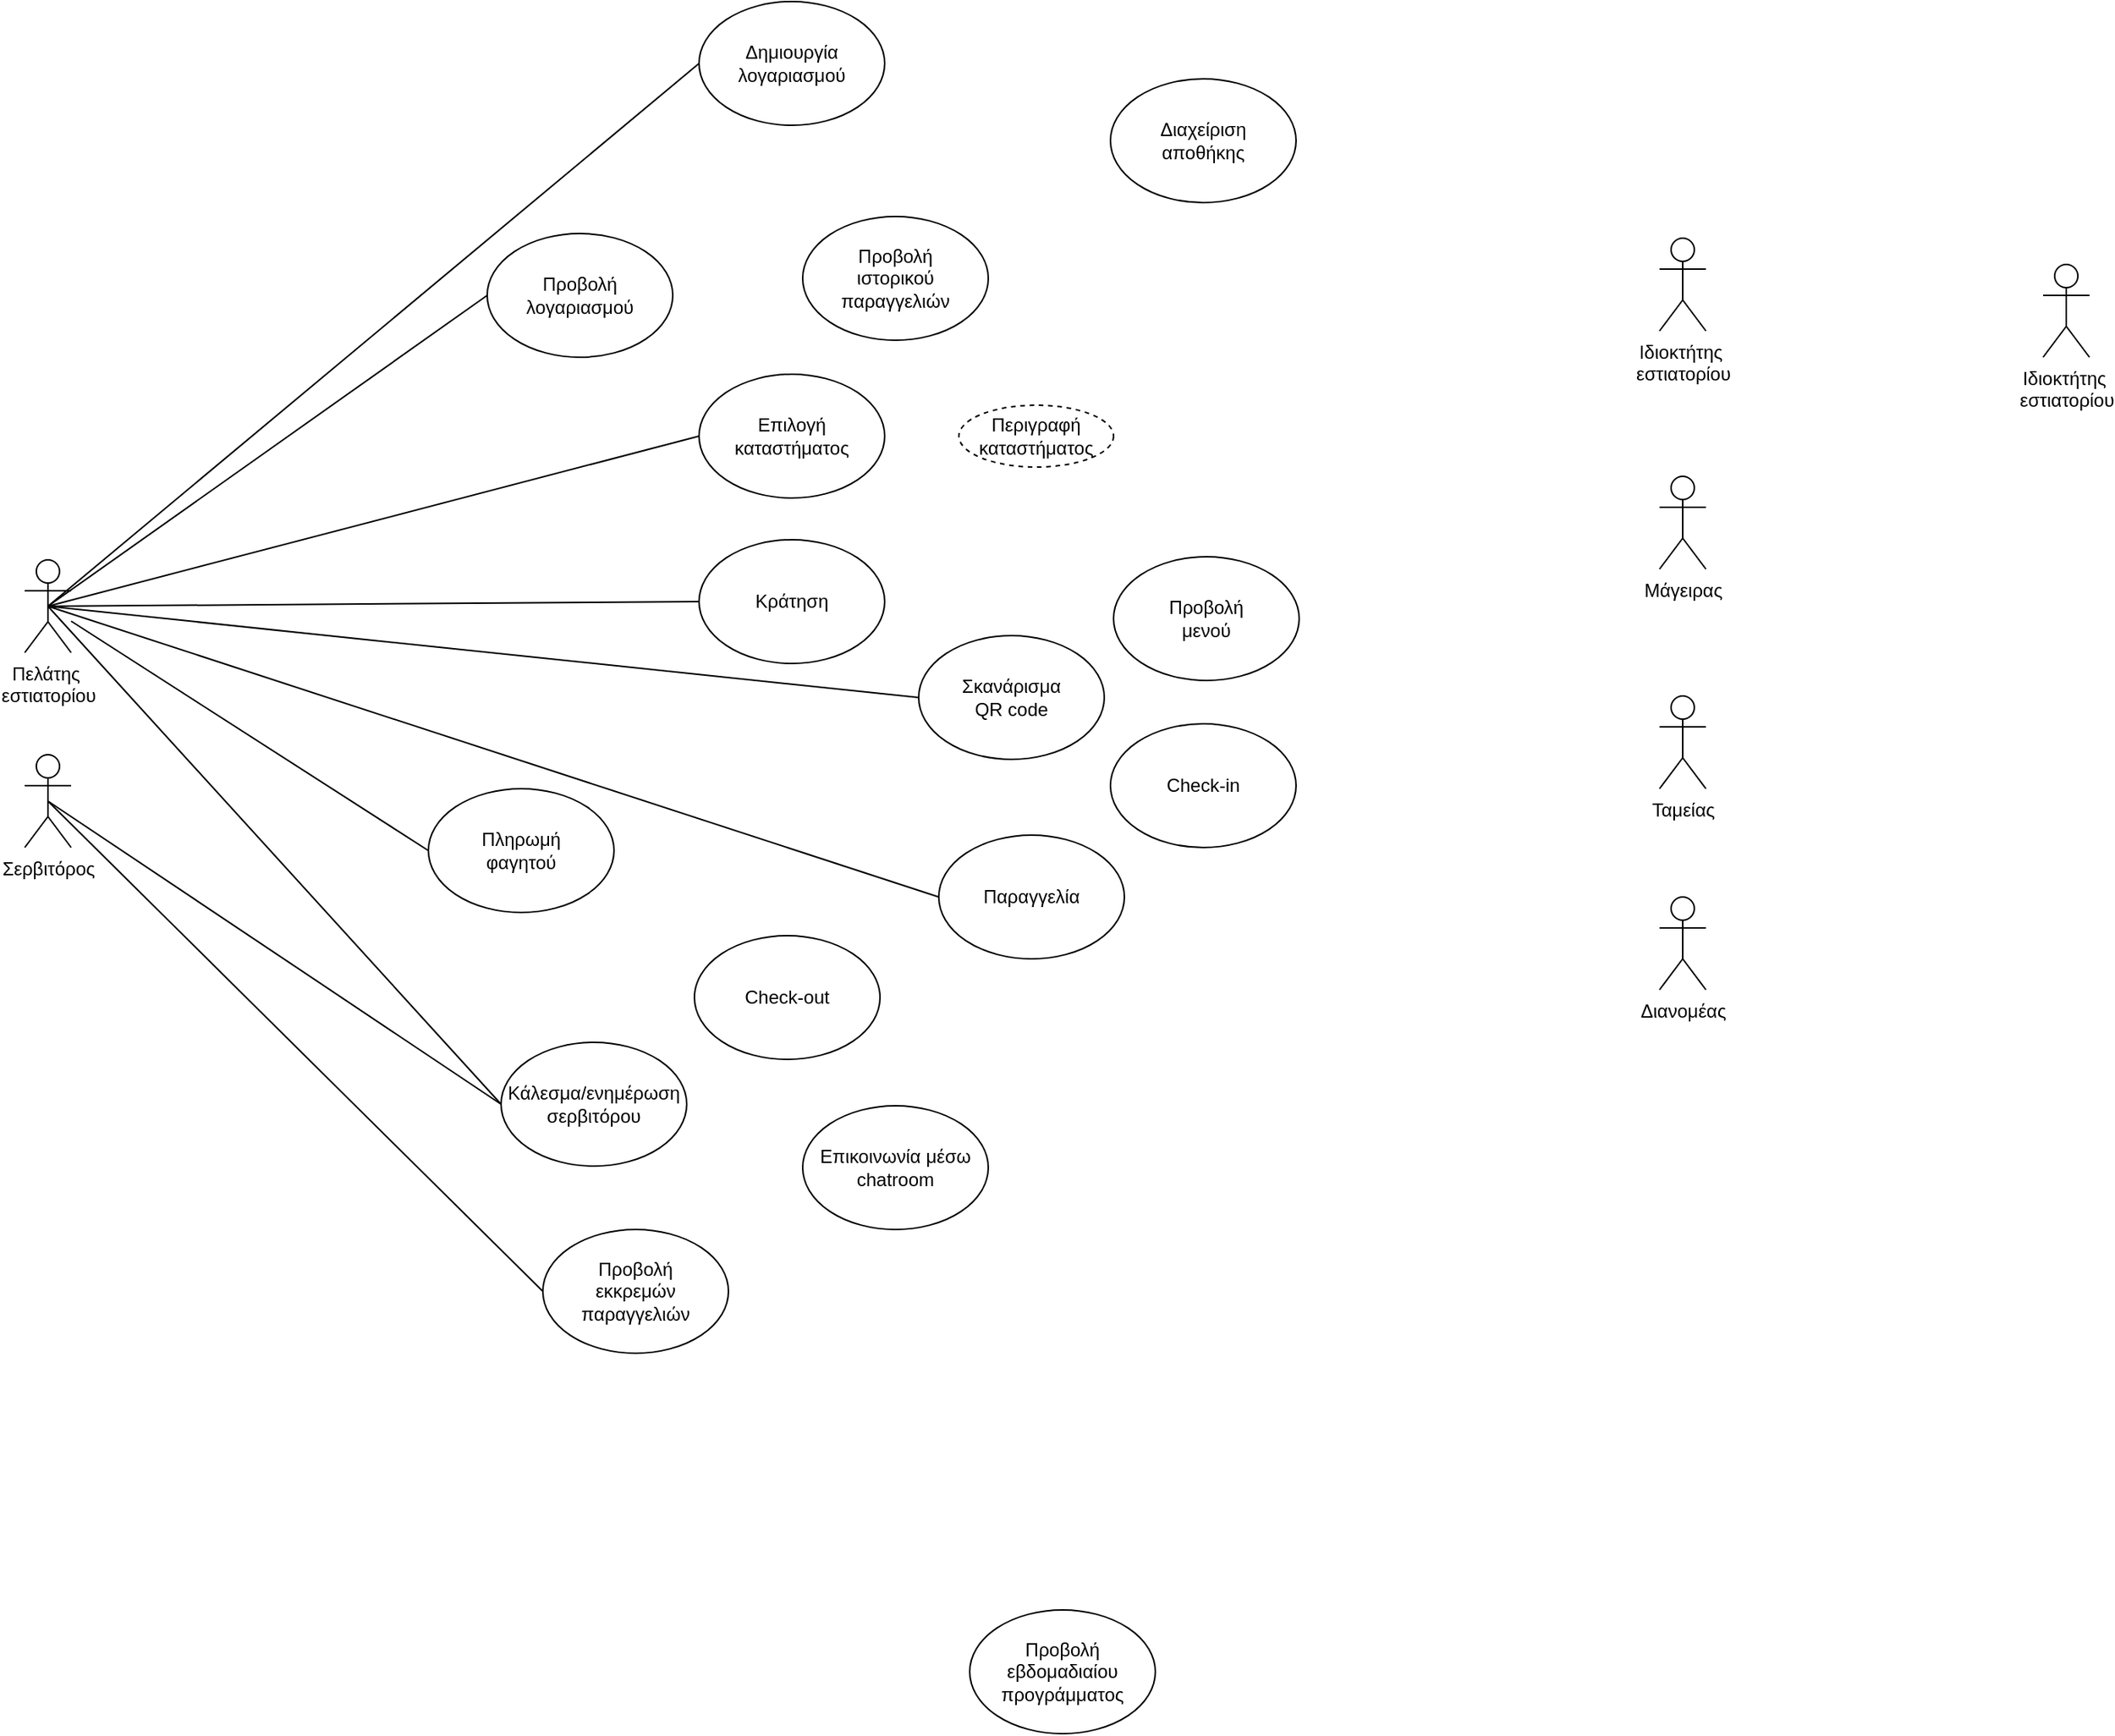 <mxfile version="24.0.8" type="device">
  <diagram name="Page-1" id="MGHjbF667yMq8NIgmSbx">
    <mxGraphModel dx="2963" dy="2396" grid="0" gridSize="10" guides="1" tooltips="1" connect="1" arrows="1" fold="1" page="1" pageScale="1" pageWidth="850" pageHeight="1100" math="0" shadow="0">
      <root>
        <mxCell id="0" />
        <mxCell id="1" parent="0" />
        <mxCell id="DqBkRv8KrqaulyezYVrb-1" value="&lt;div&gt;Ιδιοκτήτης&amp;nbsp;&lt;/div&gt;&lt;div&gt;εστιατορίου&lt;/div&gt;" style="shape=umlActor;verticalLabelPosition=bottom;verticalAlign=top;html=1;outlineConnect=0;" vertex="1" parent="1">
          <mxGeometry x="1343" y="-206" width="30" height="60" as="geometry" />
        </mxCell>
        <mxCell id="DqBkRv8KrqaulyezYVrb-9" value="&lt;div&gt;Πελάτης&amp;nbsp;&lt;/div&gt;&lt;div&gt;εστιατορίου&lt;/div&gt;" style="shape=umlActor;verticalLabelPosition=bottom;verticalAlign=top;html=1;outlineConnect=0;" vertex="1" parent="1">
          <mxGeometry x="286" y="2" width="30" height="60" as="geometry" />
        </mxCell>
        <mxCell id="DqBkRv8KrqaulyezYVrb-10" value="Σερβιτόρος" style="shape=umlActor;verticalLabelPosition=bottom;verticalAlign=top;html=1;outlineConnect=0;" vertex="1" parent="1">
          <mxGeometry x="286" y="128" width="30" height="60" as="geometry" />
        </mxCell>
        <mxCell id="DqBkRv8KrqaulyezYVrb-11" value="Μάγειρας" style="shape=umlActor;verticalLabelPosition=bottom;verticalAlign=top;html=1;outlineConnect=0;" vertex="1" parent="1">
          <mxGeometry x="1343" y="-52" width="30" height="60" as="geometry" />
        </mxCell>
        <mxCell id="DqBkRv8KrqaulyezYVrb-12" value="Ταμείας" style="shape=umlActor;verticalLabelPosition=bottom;verticalAlign=top;html=1;outlineConnect=0;" vertex="1" parent="1">
          <mxGeometry x="1343" y="90" width="30" height="60" as="geometry" />
        </mxCell>
        <mxCell id="DqBkRv8KrqaulyezYVrb-16" value="Διανομέας" style="shape=umlActor;verticalLabelPosition=bottom;verticalAlign=top;html=1;outlineConnect=0;" vertex="1" parent="1">
          <mxGeometry x="1343" y="220" width="30" height="60" as="geometry" />
        </mxCell>
        <mxCell id="DqBkRv8KrqaulyezYVrb-17" value="Παραγγελία" style="ellipse;whiteSpace=wrap;html=1;" vertex="1" parent="1">
          <mxGeometry x="877" y="180" width="120" height="80" as="geometry" />
        </mxCell>
        <mxCell id="DqBkRv8KrqaulyezYVrb-18" value="&lt;div&gt;Πληρωμή&lt;/div&gt;&lt;div&gt;φαγητού&lt;br&gt;&lt;/div&gt;" style="ellipse;whiteSpace=wrap;html=1;" vertex="1" parent="1">
          <mxGeometry x="547" y="150" width="120" height="80" as="geometry" />
        </mxCell>
        <mxCell id="DqBkRv8KrqaulyezYVrb-20" value="&lt;div&gt;Δημιουργία&lt;/div&gt;&lt;div&gt;λογαριασμού&lt;br&gt;&lt;/div&gt;" style="ellipse;whiteSpace=wrap;html=1;" vertex="1" parent="1">
          <mxGeometry x="722" y="-359" width="120" height="80" as="geometry" />
        </mxCell>
        <mxCell id="DqBkRv8KrqaulyezYVrb-21" value="&lt;div&gt;Επιλογή&lt;/div&gt;&lt;div&gt;καταστήματος&lt;br&gt;&lt;/div&gt;" style="ellipse;whiteSpace=wrap;html=1;" vertex="1" parent="1">
          <mxGeometry x="722" y="-118" width="120" height="80" as="geometry" />
        </mxCell>
        <mxCell id="DqBkRv8KrqaulyezYVrb-22" value="Κράτηση" style="ellipse;whiteSpace=wrap;html=1;" vertex="1" parent="1">
          <mxGeometry x="722" y="-11" width="120" height="80" as="geometry" />
        </mxCell>
        <mxCell id="DqBkRv8KrqaulyezYVrb-23" value="Σκανάρισμα &lt;br&gt;QR code" style="ellipse;whiteSpace=wrap;html=1;" vertex="1" parent="1">
          <mxGeometry x="864" y="51" width="120" height="80" as="geometry" />
        </mxCell>
        <mxCell id="DqBkRv8KrqaulyezYVrb-24" value="Check-in" style="ellipse;whiteSpace=wrap;html=1;" vertex="1" parent="1">
          <mxGeometry x="988" y="108" width="120" height="80" as="geometry" />
        </mxCell>
        <mxCell id="DqBkRv8KrqaulyezYVrb-27" value="Check-out" style="ellipse;whiteSpace=wrap;html=1;" vertex="1" parent="1">
          <mxGeometry x="719" y="245" width="120" height="80" as="geometry" />
        </mxCell>
        <mxCell id="DqBkRv8KrqaulyezYVrb-28" value="&lt;div&gt;Προβολή&lt;/div&gt;&lt;div&gt;μενού&lt;br&gt;&lt;/div&gt;" style="ellipse;whiteSpace=wrap;html=1;" vertex="1" parent="1">
          <mxGeometry x="990" width="120" height="80" as="geometry" />
        </mxCell>
        <mxCell id="DqBkRv8KrqaulyezYVrb-29" value="Περιγραφή&lt;br&gt;καταστήματος" style="ellipse;whiteSpace=wrap;html=1;align=center;dashed=1;" vertex="1" parent="1">
          <mxGeometry x="890" y="-98" width="100" height="40" as="geometry" />
        </mxCell>
        <mxCell id="DqBkRv8KrqaulyezYVrb-31" value="&lt;div&gt;Προβολή&lt;/div&gt;&lt;div&gt;λογαριασμού&lt;/div&gt;" style="ellipse;whiteSpace=wrap;html=1;" vertex="1" parent="1">
          <mxGeometry x="585" y="-209" width="120" height="80" as="geometry" />
        </mxCell>
        <mxCell id="DqBkRv8KrqaulyezYVrb-32" value="&lt;div&gt;Προβολή&lt;/div&gt;&lt;div&gt;ιστορικού παραγγελιών&lt;br&gt;&lt;/div&gt;" style="ellipse;whiteSpace=wrap;html=1;" vertex="1" parent="1">
          <mxGeometry x="789" y="-220" width="120" height="80" as="geometry" />
        </mxCell>
        <mxCell id="DqBkRv8KrqaulyezYVrb-33" value="&lt;div&gt;Επικοινωνία μέσω&lt;/div&gt;&lt;div&gt;chatroom&lt;br&gt;&lt;/div&gt;" style="ellipse;whiteSpace=wrap;html=1;" vertex="1" parent="1">
          <mxGeometry x="789" y="355" width="120" height="80" as="geometry" />
        </mxCell>
        <mxCell id="DqBkRv8KrqaulyezYVrb-34" value="&lt;div&gt;Προβολή εβδομαδιαίου&lt;/div&gt;&lt;div&gt;προγράμματος&lt;br&gt;&lt;/div&gt;" style="ellipse;whiteSpace=wrap;html=1;" vertex="1" parent="1">
          <mxGeometry x="897" y="681" width="120" height="80" as="geometry" />
        </mxCell>
        <mxCell id="DqBkRv8KrqaulyezYVrb-35" value="&lt;div&gt;Προβολή &lt;br&gt;&lt;/div&gt;&lt;div&gt;εκκρεμών&lt;/div&gt;&lt;div&gt;παραγγελιών&lt;br&gt;&lt;/div&gt;" style="ellipse;whiteSpace=wrap;html=1;" vertex="1" parent="1">
          <mxGeometry x="621" y="435" width="120" height="80" as="geometry" />
        </mxCell>
        <mxCell id="DqBkRv8KrqaulyezYVrb-36" value="&lt;div&gt;Κάλεσμα/ενημέρωση&lt;/div&gt;&lt;div&gt;σερβιτόρου&lt;br&gt;&lt;/div&gt;" style="ellipse;whiteSpace=wrap;html=1;" vertex="1" parent="1">
          <mxGeometry x="594" y="314" width="120" height="80" as="geometry" />
        </mxCell>
        <mxCell id="DqBkRv8KrqaulyezYVrb-40" value="&lt;div&gt;Ιδιοκτήτης&amp;nbsp;&lt;/div&gt;&lt;div&gt;εστιατορίου&lt;/div&gt;" style="shape=umlActor;verticalLabelPosition=bottom;verticalAlign=top;html=1;outlineConnect=0;" vertex="1" parent="1">
          <mxGeometry x="1591" y="-189" width="30" height="60" as="geometry" />
        </mxCell>
        <mxCell id="DqBkRv8KrqaulyezYVrb-41" value="&lt;div&gt;Διαχείριση&lt;/div&gt;&lt;div&gt;αποθήκης&lt;br&gt;&lt;/div&gt;" style="ellipse;whiteSpace=wrap;html=1;" vertex="1" parent="1">
          <mxGeometry x="988" y="-309" width="120" height="80" as="geometry" />
        </mxCell>
        <mxCell id="DqBkRv8KrqaulyezYVrb-56" value="" style="endArrow=none;html=1;rounded=0;exitX=0.5;exitY=0.5;exitDx=0;exitDy=0;exitPerimeter=0;entryX=0;entryY=0.5;entryDx=0;entryDy=0;" edge="1" parent="1" source="DqBkRv8KrqaulyezYVrb-9" target="DqBkRv8KrqaulyezYVrb-20">
          <mxGeometry width="50" height="50" relative="1" as="geometry">
            <mxPoint x="385" y="-50" as="sourcePoint" />
            <mxPoint x="435" y="-100" as="targetPoint" />
          </mxGeometry>
        </mxCell>
        <mxCell id="DqBkRv8KrqaulyezYVrb-57" value="" style="endArrow=none;html=1;rounded=0;exitX=0.5;exitY=0.5;exitDx=0;exitDy=0;exitPerimeter=0;entryX=0;entryY=0.5;entryDx=0;entryDy=0;" edge="1" parent="1" source="DqBkRv8KrqaulyezYVrb-9" target="DqBkRv8KrqaulyezYVrb-31">
          <mxGeometry width="50" height="50" relative="1" as="geometry">
            <mxPoint x="340" y="133" as="sourcePoint" />
            <mxPoint x="763" y="-309" as="targetPoint" />
          </mxGeometry>
        </mxCell>
        <mxCell id="DqBkRv8KrqaulyezYVrb-58" value="" style="endArrow=none;html=1;rounded=0;exitX=0.5;exitY=0.5;exitDx=0;exitDy=0;exitPerimeter=0;entryX=0;entryY=0.5;entryDx=0;entryDy=0;" edge="1" parent="1" source="DqBkRv8KrqaulyezYVrb-9" target="DqBkRv8KrqaulyezYVrb-21">
          <mxGeometry width="50" height="50" relative="1" as="geometry">
            <mxPoint x="304" y="90" as="sourcePoint" />
            <mxPoint x="727" y="-176" as="targetPoint" />
          </mxGeometry>
        </mxCell>
        <mxCell id="DqBkRv8KrqaulyezYVrb-59" value="" style="endArrow=none;html=1;rounded=0;exitX=0.5;exitY=0.5;exitDx=0;exitDy=0;exitPerimeter=0;entryX=0;entryY=0.5;entryDx=0;entryDy=0;" edge="1" parent="1" source="DqBkRv8KrqaulyezYVrb-9" target="DqBkRv8KrqaulyezYVrb-22">
          <mxGeometry width="50" height="50" relative="1" as="geometry">
            <mxPoint x="294" y="74" as="sourcePoint" />
            <mxPoint x="715" y="-36" as="targetPoint" />
          </mxGeometry>
        </mxCell>
        <mxCell id="DqBkRv8KrqaulyezYVrb-60" value="" style="endArrow=none;html=1;rounded=0;entryX=0;entryY=0.5;entryDx=0;entryDy=0;exitX=0.5;exitY=0.5;exitDx=0;exitDy=0;exitPerimeter=0;" edge="1" parent="1" source="DqBkRv8KrqaulyezYVrb-9" target="DqBkRv8KrqaulyezYVrb-23">
          <mxGeometry width="50" height="50" relative="1" as="geometry">
            <mxPoint x="296" y="99" as="sourcePoint" />
            <mxPoint x="717" y="96" as="targetPoint" />
          </mxGeometry>
        </mxCell>
        <mxCell id="DqBkRv8KrqaulyezYVrb-61" value="" style="endArrow=none;html=1;rounded=0;entryX=0;entryY=0.5;entryDx=0;entryDy=0;exitX=0.5;exitY=0.5;exitDx=0;exitDy=0;exitPerimeter=0;" edge="1" parent="1" source="DqBkRv8KrqaulyezYVrb-9" target="DqBkRv8KrqaulyezYVrb-17">
          <mxGeometry width="50" height="50" relative="1" as="geometry">
            <mxPoint x="321" y="150.21" as="sourcePoint" />
            <mxPoint x="732" y="281.21" as="targetPoint" />
          </mxGeometry>
        </mxCell>
        <mxCell id="DqBkRv8KrqaulyezYVrb-62" value="" style="endArrow=none;html=1;rounded=0;entryX=0;entryY=0.5;entryDx=0;entryDy=0;exitX=0.5;exitY=0.5;exitDx=0;exitDy=0;exitPerimeter=0;" edge="1" parent="1" source="DqBkRv8KrqaulyezYVrb-10" target="DqBkRv8KrqaulyezYVrb-35">
          <mxGeometry width="50" height="50" relative="1" as="geometry">
            <mxPoint x="283" y="118" as="sourcePoint" />
            <mxPoint x="704" y="406" as="targetPoint" />
          </mxGeometry>
        </mxCell>
        <mxCell id="DqBkRv8KrqaulyezYVrb-63" value="" style="endArrow=none;html=1;rounded=0;entryX=0;entryY=0.5;entryDx=0;entryDy=0;exitX=0.5;exitY=0.5;exitDx=0;exitDy=0;exitPerimeter=0;" edge="1" parent="1" source="DqBkRv8KrqaulyezYVrb-10" target="DqBkRv8KrqaulyezYVrb-36">
          <mxGeometry width="50" height="50" relative="1" as="geometry">
            <mxPoint x="293" y="198" as="sourcePoint" />
            <mxPoint x="716" y="492" as="targetPoint" />
          </mxGeometry>
        </mxCell>
        <mxCell id="DqBkRv8KrqaulyezYVrb-64" value="" style="endArrow=none;html=1;rounded=0;entryX=0;entryY=0.5;entryDx=0;entryDy=0;exitX=0.5;exitY=0.5;exitDx=0;exitDy=0;exitPerimeter=0;" edge="1" parent="1" source="DqBkRv8KrqaulyezYVrb-9" target="DqBkRv8KrqaulyezYVrb-36">
          <mxGeometry width="50" height="50" relative="1" as="geometry">
            <mxPoint x="303" y="114" as="sourcePoint" />
            <mxPoint x="724" y="402" as="targetPoint" />
          </mxGeometry>
        </mxCell>
        <mxCell id="DqBkRv8KrqaulyezYVrb-66" value="" style="endArrow=none;html=1;rounded=0;entryX=0;entryY=0.5;entryDx=0;entryDy=0;" edge="1" parent="1" source="DqBkRv8KrqaulyezYVrb-9" target="DqBkRv8KrqaulyezYVrb-18">
          <mxGeometry width="50" height="50" relative="1" as="geometry">
            <mxPoint x="294" y="78" as="sourcePoint" />
            <mxPoint x="715" y="366" as="targetPoint" />
          </mxGeometry>
        </mxCell>
      </root>
    </mxGraphModel>
  </diagram>
</mxfile>
